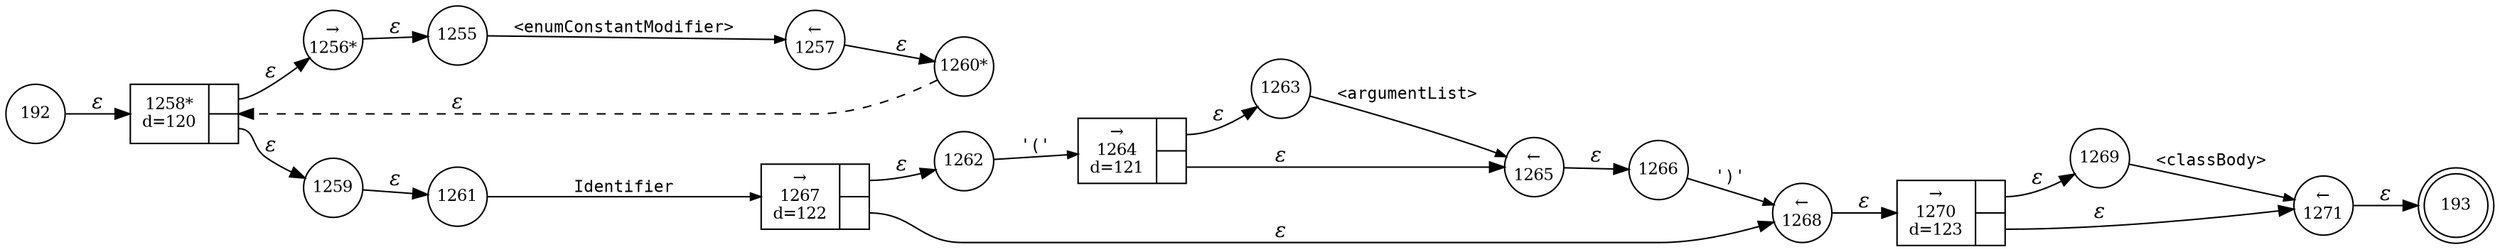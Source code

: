 digraph ATN {
rankdir=LR;
s193[fontsize=11, label="193", shape=doublecircle, fixedsize=true, width=.6];
s192[fontsize=11,label="192", shape=circle, fixedsize=true, width=.55, peripheries=1];
s1255[fontsize=11,label="1255", shape=circle, fixedsize=true, width=.55, peripheries=1];
s1256[fontsize=11,label="&rarr;\n1256*", shape=circle, fixedsize=true, width=.55, peripheries=1];
s1257[fontsize=11,label="&larr;\n1257", shape=circle, fixedsize=true, width=.55, peripheries=1];
s1258[fontsize=11,label="{1258*\nd=120|{<p0>|<p1>}}", shape=record, fixedsize=false, peripheries=1];
s1259[fontsize=11,label="1259", shape=circle, fixedsize=true, width=.55, peripheries=1];
s1260[fontsize=11,label="1260*", shape=circle, fixedsize=true, width=.55, peripheries=1];
s1261[fontsize=11,label="1261", shape=circle, fixedsize=true, width=.55, peripheries=1];
s1262[fontsize=11,label="1262", shape=circle, fixedsize=true, width=.55, peripheries=1];
s1263[fontsize=11,label="1263", shape=circle, fixedsize=true, width=.55, peripheries=1];
s1264[fontsize=11,label="{&rarr;\n1264\nd=121|{<p0>|<p1>}}", shape=record, fixedsize=false, peripheries=1];
s1265[fontsize=11,label="&larr;\n1265", shape=circle, fixedsize=true, width=.55, peripheries=1];
s1266[fontsize=11,label="1266", shape=circle, fixedsize=true, width=.55, peripheries=1];
s1267[fontsize=11,label="{&rarr;\n1267\nd=122|{<p0>|<p1>}}", shape=record, fixedsize=false, peripheries=1];
s1268[fontsize=11,label="&larr;\n1268", shape=circle, fixedsize=true, width=.55, peripheries=1];
s1269[fontsize=11,label="1269", shape=circle, fixedsize=true, width=.55, peripheries=1];
s1270[fontsize=11,label="{&rarr;\n1270\nd=123|{<p0>|<p1>}}", shape=record, fixedsize=false, peripheries=1];
s1271[fontsize=11,label="&larr;\n1271", shape=circle, fixedsize=true, width=.55, peripheries=1];
s192 -> s1258 [fontname="Times-Italic", label="&epsilon;"];
s1258:p0 -> s1256 [fontname="Times-Italic", label="&epsilon;"];
s1258:p1 -> s1259 [fontname="Times-Italic", label="&epsilon;"];
s1256 -> s1255 [fontname="Times-Italic", label="&epsilon;"];
s1259 -> s1261 [fontname="Times-Italic", label="&epsilon;"];
s1255 -> s1257 [fontsize=11, fontname="Courier", arrowsize=.7, label = "<enumConstantModifier>", arrowhead = normal];
s1261 -> s1267 [fontsize=11, fontname="Courier", arrowsize=.7, label = "Identifier", arrowhead = normal];
s1257 -> s1260 [fontname="Times-Italic", label="&epsilon;"];
s1267:p0 -> s1262 [fontname="Times-Italic", label="&epsilon;"];
s1267:p1 -> s1268 [fontname="Times-Italic", label="&epsilon;"];
s1260 -> s1258 [fontname="Times-Italic", label="&epsilon;", style="dashed"];
s1262 -> s1264 [fontsize=11, fontname="Courier", arrowsize=.7, label = "'('", arrowhead = normal];
s1268 -> s1270 [fontname="Times-Italic", label="&epsilon;"];
s1264:p0 -> s1263 [fontname="Times-Italic", label="&epsilon;"];
s1264:p1 -> s1265 [fontname="Times-Italic", label="&epsilon;"];
s1270:p0 -> s1269 [fontname="Times-Italic", label="&epsilon;"];
s1270:p1 -> s1271 [fontname="Times-Italic", label="&epsilon;"];
s1263 -> s1265 [fontsize=11, fontname="Courier", arrowsize=.7, label = "<argumentList>", arrowhead = normal];
s1265 -> s1266 [fontname="Times-Italic", label="&epsilon;"];
s1269 -> s1271 [fontsize=11, fontname="Courier", arrowsize=.7, label = "<classBody>", arrowhead = normal];
s1271 -> s193 [fontname="Times-Italic", label="&epsilon;"];
s1266 -> s1268 [fontsize=11, fontname="Courier", arrowsize=.7, label = "')'", arrowhead = normal];
}
